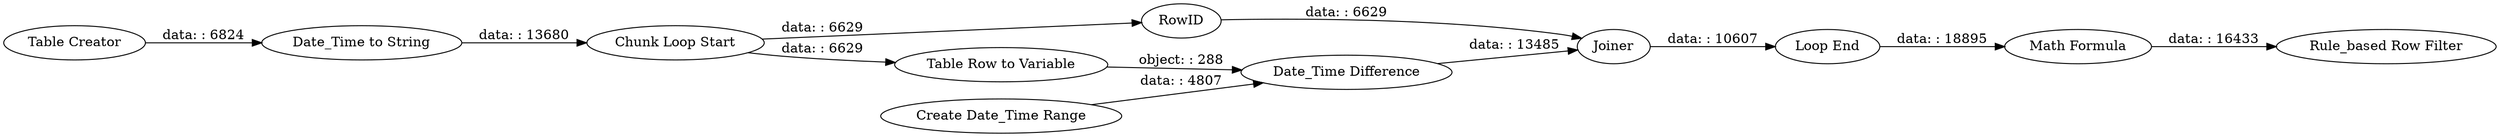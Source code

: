 digraph {
	"6193567737598379495_2" [label="Date_Time Difference"]
	"6193567737598379495_3" [label="Table Creator"]
	"6193567737598379495_6" [label="Chunk Loop Start"]
	"6193567737598379495_8" [label=Joiner]
	"6193567737598379495_9" [label=RowID]
	"6193567737598379495_5" [label="Table Row to Variable"]
	"6193567737598379495_10" [label="Math Formula"]
	"6193567737598379495_7" [label="Loop End"]
	"6193567737598379495_4" [label="Date_Time to String"]
	"6193567737598379495_11" [label="Rule_based Row Filter"]
	"6193567737598379495_1" [label="Create Date_Time Range"]
	"6193567737598379495_1" -> "6193567737598379495_2" [label="data: : 4807"]
	"6193567737598379495_5" -> "6193567737598379495_2" [label="object: : 288"]
	"6193567737598379495_6" -> "6193567737598379495_9" [label="data: : 6629"]
	"6193567737598379495_8" -> "6193567737598379495_7" [label="data: : 10607"]
	"6193567737598379495_10" -> "6193567737598379495_11" [label="data: : 16433"]
	"6193567737598379495_2" -> "6193567737598379495_8" [label="data: : 13485"]
	"6193567737598379495_6" -> "6193567737598379495_5" [label="data: : 6629"]
	"6193567737598379495_9" -> "6193567737598379495_8" [label="data: : 6629"]
	"6193567737598379495_3" -> "6193567737598379495_4" [label="data: : 6824"]
	"6193567737598379495_4" -> "6193567737598379495_6" [label="data: : 13680"]
	"6193567737598379495_7" -> "6193567737598379495_10" [label="data: : 18895"]
	rankdir=LR
}
